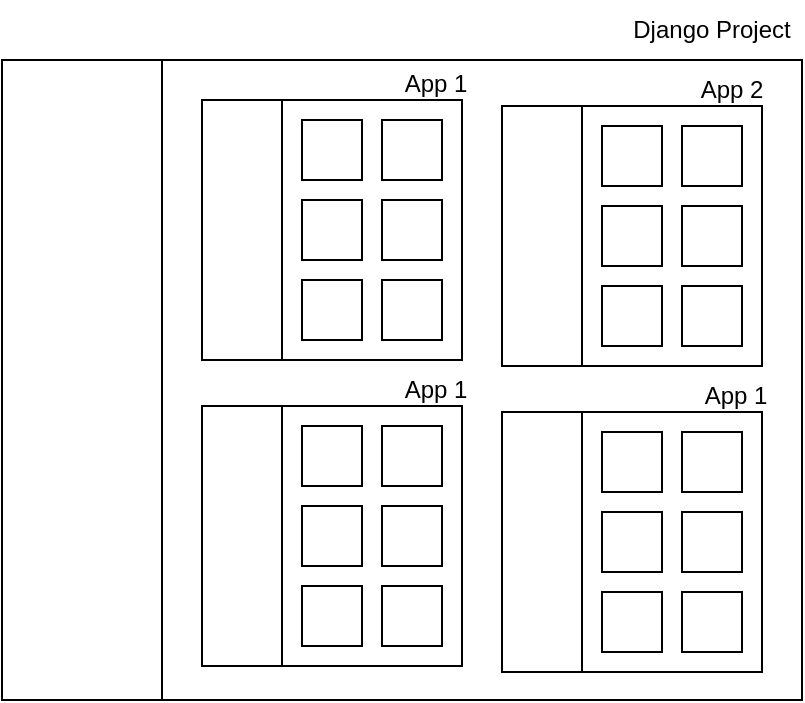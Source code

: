 <mxfile version="24.4.3" type="github">
  <diagram name="Page-1" id="xHAjWHPY_DkZx5Skzk0E">
    <mxGraphModel dx="352" dy="187" grid="1" gridSize="10" guides="1" tooltips="1" connect="1" arrows="1" fold="1" page="1" pageScale="1" pageWidth="850" pageHeight="1100" math="0" shadow="0">
      <root>
        <mxCell id="0" />
        <mxCell id="1" parent="0" />
        <mxCell id="JRVUR8td_TuOC18Qz_Jx-1" value="" style="rounded=0;whiteSpace=wrap;html=1;" vertex="1" parent="1">
          <mxGeometry x="200" y="480" width="400" height="320" as="geometry" />
        </mxCell>
        <mxCell id="JRVUR8td_TuOC18Qz_Jx-2" value="" style="whiteSpace=wrap;html=1;aspect=fixed;" vertex="1" parent="1">
          <mxGeometry x="280" y="480" width="320" height="320" as="geometry" />
        </mxCell>
        <mxCell id="JRVUR8td_TuOC18Qz_Jx-3" value="" style="whiteSpace=wrap;html=1;aspect=fixed;" vertex="1" parent="1">
          <mxGeometry x="300" y="500" width="130" height="130" as="geometry" />
        </mxCell>
        <mxCell id="JRVUR8td_TuOC18Qz_Jx-8" value="" style="rounded=0;whiteSpace=wrap;html=1;" vertex="1" parent="1">
          <mxGeometry x="340" y="500" width="90" height="130" as="geometry" />
        </mxCell>
        <mxCell id="JRVUR8td_TuOC18Qz_Jx-12" value="" style="rounded=0;whiteSpace=wrap;html=1;" vertex="1" parent="1">
          <mxGeometry x="350" y="510" width="30" height="30" as="geometry" />
        </mxCell>
        <mxCell id="JRVUR8td_TuOC18Qz_Jx-13" value="" style="rounded=0;whiteSpace=wrap;html=1;" vertex="1" parent="1">
          <mxGeometry x="390" y="510" width="30" height="30" as="geometry" />
        </mxCell>
        <mxCell id="JRVUR8td_TuOC18Qz_Jx-14" value="" style="rounded=0;whiteSpace=wrap;html=1;" vertex="1" parent="1">
          <mxGeometry x="350" y="550" width="30" height="30" as="geometry" />
        </mxCell>
        <mxCell id="JRVUR8td_TuOC18Qz_Jx-15" value="" style="rounded=0;whiteSpace=wrap;html=1;" vertex="1" parent="1">
          <mxGeometry x="390" y="550" width="30" height="30" as="geometry" />
        </mxCell>
        <mxCell id="JRVUR8td_TuOC18Qz_Jx-16" value="" style="rounded=0;whiteSpace=wrap;html=1;" vertex="1" parent="1">
          <mxGeometry x="350" y="590" width="30" height="30" as="geometry" />
        </mxCell>
        <mxCell id="JRVUR8td_TuOC18Qz_Jx-17" value="" style="rounded=0;whiteSpace=wrap;html=1;" vertex="1" parent="1">
          <mxGeometry x="390" y="590" width="30" height="30" as="geometry" />
        </mxCell>
        <mxCell id="JRVUR8td_TuOC18Qz_Jx-36" value="Django Project" style="text;html=1;align=center;verticalAlign=middle;whiteSpace=wrap;rounded=0;" vertex="1" parent="1">
          <mxGeometry x="510" y="450" width="90" height="30" as="geometry" />
        </mxCell>
        <mxCell id="JRVUR8td_TuOC18Qz_Jx-37" value="App 1" style="text;html=1;align=center;verticalAlign=middle;whiteSpace=wrap;rounded=0;" vertex="1" parent="1">
          <mxGeometry x="392" y="477" width="50" height="30" as="geometry" />
        </mxCell>
        <mxCell id="JRVUR8td_TuOC18Qz_Jx-38" value="" style="whiteSpace=wrap;html=1;aspect=fixed;" vertex="1" parent="1">
          <mxGeometry x="300" y="653" width="130" height="130" as="geometry" />
        </mxCell>
        <mxCell id="JRVUR8td_TuOC18Qz_Jx-39" value="" style="rounded=0;whiteSpace=wrap;html=1;" vertex="1" parent="1">
          <mxGeometry x="340" y="653" width="90" height="130" as="geometry" />
        </mxCell>
        <mxCell id="JRVUR8td_TuOC18Qz_Jx-40" value="" style="rounded=0;whiteSpace=wrap;html=1;" vertex="1" parent="1">
          <mxGeometry x="350" y="663" width="30" height="30" as="geometry" />
        </mxCell>
        <mxCell id="JRVUR8td_TuOC18Qz_Jx-41" value="" style="rounded=0;whiteSpace=wrap;html=1;" vertex="1" parent="1">
          <mxGeometry x="390" y="663" width="30" height="30" as="geometry" />
        </mxCell>
        <mxCell id="JRVUR8td_TuOC18Qz_Jx-42" value="" style="rounded=0;whiteSpace=wrap;html=1;" vertex="1" parent="1">
          <mxGeometry x="350" y="703" width="30" height="30" as="geometry" />
        </mxCell>
        <mxCell id="JRVUR8td_TuOC18Qz_Jx-43" value="" style="rounded=0;whiteSpace=wrap;html=1;" vertex="1" parent="1">
          <mxGeometry x="390" y="703" width="30" height="30" as="geometry" />
        </mxCell>
        <mxCell id="JRVUR8td_TuOC18Qz_Jx-44" value="" style="rounded=0;whiteSpace=wrap;html=1;" vertex="1" parent="1">
          <mxGeometry x="350" y="743" width="30" height="30" as="geometry" />
        </mxCell>
        <mxCell id="JRVUR8td_TuOC18Qz_Jx-45" value="" style="rounded=0;whiteSpace=wrap;html=1;" vertex="1" parent="1">
          <mxGeometry x="390" y="743" width="30" height="30" as="geometry" />
        </mxCell>
        <mxCell id="JRVUR8td_TuOC18Qz_Jx-46" value="App 1" style="text;html=1;align=center;verticalAlign=middle;whiteSpace=wrap;rounded=0;" vertex="1" parent="1">
          <mxGeometry x="392" y="630" width="50" height="30" as="geometry" />
        </mxCell>
        <mxCell id="JRVUR8td_TuOC18Qz_Jx-47" value="" style="whiteSpace=wrap;html=1;aspect=fixed;" vertex="1" parent="1">
          <mxGeometry x="450" y="503" width="130" height="130" as="geometry" />
        </mxCell>
        <mxCell id="JRVUR8td_TuOC18Qz_Jx-48" value="" style="rounded=0;whiteSpace=wrap;html=1;" vertex="1" parent="1">
          <mxGeometry x="490" y="503" width="90" height="130" as="geometry" />
        </mxCell>
        <mxCell id="JRVUR8td_TuOC18Qz_Jx-49" value="" style="rounded=0;whiteSpace=wrap;html=1;" vertex="1" parent="1">
          <mxGeometry x="500" y="513" width="30" height="30" as="geometry" />
        </mxCell>
        <mxCell id="JRVUR8td_TuOC18Qz_Jx-50" value="" style="rounded=0;whiteSpace=wrap;html=1;" vertex="1" parent="1">
          <mxGeometry x="540" y="513" width="30" height="30" as="geometry" />
        </mxCell>
        <mxCell id="JRVUR8td_TuOC18Qz_Jx-51" value="" style="rounded=0;whiteSpace=wrap;html=1;" vertex="1" parent="1">
          <mxGeometry x="500" y="553" width="30" height="30" as="geometry" />
        </mxCell>
        <mxCell id="JRVUR8td_TuOC18Qz_Jx-52" value="" style="rounded=0;whiteSpace=wrap;html=1;" vertex="1" parent="1">
          <mxGeometry x="540" y="553" width="30" height="30" as="geometry" />
        </mxCell>
        <mxCell id="JRVUR8td_TuOC18Qz_Jx-53" value="" style="rounded=0;whiteSpace=wrap;html=1;" vertex="1" parent="1">
          <mxGeometry x="500" y="593" width="30" height="30" as="geometry" />
        </mxCell>
        <mxCell id="JRVUR8td_TuOC18Qz_Jx-54" value="" style="rounded=0;whiteSpace=wrap;html=1;" vertex="1" parent="1">
          <mxGeometry x="540" y="593" width="30" height="30" as="geometry" />
        </mxCell>
        <mxCell id="JRVUR8td_TuOC18Qz_Jx-55" value="App 2" style="text;html=1;align=center;verticalAlign=middle;whiteSpace=wrap;rounded=0;" vertex="1" parent="1">
          <mxGeometry x="540" y="480" width="50" height="30" as="geometry" />
        </mxCell>
        <mxCell id="JRVUR8td_TuOC18Qz_Jx-56" value="" style="whiteSpace=wrap;html=1;aspect=fixed;" vertex="1" parent="1">
          <mxGeometry x="450" y="656" width="130" height="130" as="geometry" />
        </mxCell>
        <mxCell id="JRVUR8td_TuOC18Qz_Jx-57" value="" style="rounded=0;whiteSpace=wrap;html=1;" vertex="1" parent="1">
          <mxGeometry x="490" y="656" width="90" height="130" as="geometry" />
        </mxCell>
        <mxCell id="JRVUR8td_TuOC18Qz_Jx-58" value="" style="rounded=0;whiteSpace=wrap;html=1;" vertex="1" parent="1">
          <mxGeometry x="500" y="666" width="30" height="30" as="geometry" />
        </mxCell>
        <mxCell id="JRVUR8td_TuOC18Qz_Jx-59" value="" style="rounded=0;whiteSpace=wrap;html=1;" vertex="1" parent="1">
          <mxGeometry x="540" y="666" width="30" height="30" as="geometry" />
        </mxCell>
        <mxCell id="JRVUR8td_TuOC18Qz_Jx-60" value="" style="rounded=0;whiteSpace=wrap;html=1;" vertex="1" parent="1">
          <mxGeometry x="500" y="706" width="30" height="30" as="geometry" />
        </mxCell>
        <mxCell id="JRVUR8td_TuOC18Qz_Jx-61" value="" style="rounded=0;whiteSpace=wrap;html=1;" vertex="1" parent="1">
          <mxGeometry x="540" y="706" width="30" height="30" as="geometry" />
        </mxCell>
        <mxCell id="JRVUR8td_TuOC18Qz_Jx-62" value="" style="rounded=0;whiteSpace=wrap;html=1;" vertex="1" parent="1">
          <mxGeometry x="500" y="746" width="30" height="30" as="geometry" />
        </mxCell>
        <mxCell id="JRVUR8td_TuOC18Qz_Jx-63" value="" style="rounded=0;whiteSpace=wrap;html=1;" vertex="1" parent="1">
          <mxGeometry x="540" y="746" width="30" height="30" as="geometry" />
        </mxCell>
        <mxCell id="JRVUR8td_TuOC18Qz_Jx-64" value="App 1" style="text;html=1;align=center;verticalAlign=middle;whiteSpace=wrap;rounded=0;" vertex="1" parent="1">
          <mxGeometry x="542" y="633" width="50" height="30" as="geometry" />
        </mxCell>
      </root>
    </mxGraphModel>
  </diagram>
</mxfile>
